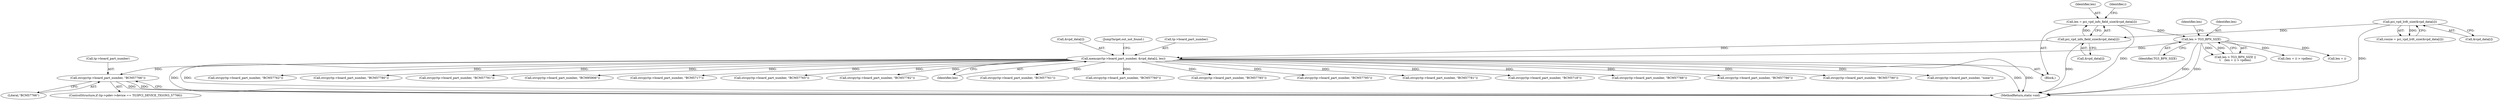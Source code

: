 digraph "0_linux_715230a44310a8cf66fbfb5a46f9a62a9b2de424@pointer" {
"1000530" [label="(Call,strcpy(tp->board_part_number, \"BCM57766\"))"];
"1000282" [label="(Call,memcpy(tp->board_part_number, &vpd_data[i], len))"];
"1000263" [label="(Call,pci_vpd_info_field_size(&vpd_data[i]))"];
"1000139" [label="(Call,pci_vpd_lrdt_size(&vpd_data[i]))"];
"1000273" [label="(Call,len > TG3_BPN_SIZE)"];
"1000261" [label="(Call,len = pci_vpd_info_field_size(&vpd_data[i]))"];
"1000516" [label="(Call,strcpy(tp->board_part_number, \"BCM57762\"))"];
"1000360" [label="(Call,strcpy(tp->board_part_number, \"BCM57780\"))"];
"1000272" [label="(Call,len > TG3_BPN_SIZE ||\n\t    (len + i) > vpdlen)"];
"1000278" [label="(Identifier,len)"];
"1000480" [label="(Call,strcpy(tp->board_part_number, \"BCM57791\"))"];
"1000291" [label="(JumpTarget,out_not_found:)"];
"1000137" [label="(Call,rosize = pci_vpd_lrdt_size(&vpd_data[i]))"];
"1000572" [label="(Call,strcpy(tp->board_part_number, \"BCM95906\"))"];
"1000140" [label="(Call,&vpd_data[i])"];
"1000324" [label="(Call,strcpy(tp->board_part_number, \"BCM5717\"))"];
"1000261" [label="(Call,len = pci_vpd_info_field_size(&vpd_data[i]))"];
"1000438" [label="(Call,strcpy(tp->board_part_number, \"BCM57765\"))"];
"1000544" [label="(Call,strcpy(tp->board_part_number, \"BCM57782\"))"];
"1000263" [label="(Call,pci_vpd_info_field_size(&vpd_data[i]))"];
"1000534" [label="(Literal,\"BCM57766\")"];
"1000276" [label="(Call,(len + i) > vpdlen)"];
"1000262" [label="(Identifier,len)"];
"1000290" [label="(Identifier,len)"];
"1000424" [label="(Call,strcpy(tp->board_part_number, \"BCM57761\"))"];
"1000282" [label="(Call,memcpy(tp->board_part_number, &vpd_data[i], len))"];
"1000522" [label="(ControlStructure,if (tp->pdev->device == TG3PCI_DEVICE_TIGON3_57766))"];
"1000374" [label="(Call,strcpy(tp->board_part_number, \"BCM57760\"))"];
"1000531" [label="(Call,tp->board_part_number)"];
"1000466" [label="(Call,strcpy(tp->board_part_number, \"BCM57785\"))"];
"1000494" [label="(Call,strcpy(tp->board_part_number, \"BCM57795\"))"];
"1000264" [label="(Call,&vpd_data[i])"];
"1000585" [label="(MethodReturn,static void)"];
"1000139" [label="(Call,pci_vpd_lrdt_size(&vpd_data[i]))"];
"1000277" [label="(Call,len + i)"];
"1000530" [label="(Call,strcpy(tp->board_part_number, \"BCM57766\"))"];
"1000283" [label="(Call,tp->board_part_number)"];
"1000273" [label="(Call,len > TG3_BPN_SIZE)"];
"1000452" [label="(Call,strcpy(tp->board_part_number, \"BCM57781\"))"];
"1000338" [label="(Call,strcpy(tp->board_part_number, \"BCM5718\"))"];
"1000275" [label="(Identifier,TG3_BPN_SIZE)"];
"1000269" [label="(Identifier,i)"];
"1000274" [label="(Identifier,len)"];
"1000402" [label="(Call,strcpy(tp->board_part_number, \"BCM57788\"))"];
"1000102" [label="(Block,)"];
"1000286" [label="(Call,&vpd_data[i])"];
"1000558" [label="(Call,strcpy(tp->board_part_number, \"BCM57786\"))"];
"1000388" [label="(Call,strcpy(tp->board_part_number, \"BCM57790\"))"];
"1000580" [label="(Call,strcpy(tp->board_part_number, \"none\"))"];
"1000530" -> "1000522"  [label="AST: "];
"1000530" -> "1000534"  [label="CFG: "];
"1000531" -> "1000530"  [label="AST: "];
"1000534" -> "1000530"  [label="AST: "];
"1000585" -> "1000530"  [label="CFG: "];
"1000530" -> "1000585"  [label="DDG: "];
"1000530" -> "1000585"  [label="DDG: "];
"1000282" -> "1000530"  [label="DDG: "];
"1000282" -> "1000102"  [label="AST: "];
"1000282" -> "1000290"  [label="CFG: "];
"1000283" -> "1000282"  [label="AST: "];
"1000286" -> "1000282"  [label="AST: "];
"1000290" -> "1000282"  [label="AST: "];
"1000291" -> "1000282"  [label="CFG: "];
"1000282" -> "1000585"  [label="DDG: "];
"1000282" -> "1000585"  [label="DDG: "];
"1000282" -> "1000585"  [label="DDG: "];
"1000282" -> "1000585"  [label="DDG: "];
"1000263" -> "1000282"  [label="DDG: "];
"1000273" -> "1000282"  [label="DDG: "];
"1000282" -> "1000324"  [label="DDG: "];
"1000282" -> "1000338"  [label="DDG: "];
"1000282" -> "1000360"  [label="DDG: "];
"1000282" -> "1000374"  [label="DDG: "];
"1000282" -> "1000388"  [label="DDG: "];
"1000282" -> "1000402"  [label="DDG: "];
"1000282" -> "1000424"  [label="DDG: "];
"1000282" -> "1000438"  [label="DDG: "];
"1000282" -> "1000452"  [label="DDG: "];
"1000282" -> "1000466"  [label="DDG: "];
"1000282" -> "1000480"  [label="DDG: "];
"1000282" -> "1000494"  [label="DDG: "];
"1000282" -> "1000516"  [label="DDG: "];
"1000282" -> "1000544"  [label="DDG: "];
"1000282" -> "1000558"  [label="DDG: "];
"1000282" -> "1000572"  [label="DDG: "];
"1000282" -> "1000580"  [label="DDG: "];
"1000263" -> "1000261"  [label="AST: "];
"1000263" -> "1000264"  [label="CFG: "];
"1000264" -> "1000263"  [label="AST: "];
"1000261" -> "1000263"  [label="CFG: "];
"1000263" -> "1000585"  [label="DDG: "];
"1000263" -> "1000261"  [label="DDG: "];
"1000139" -> "1000263"  [label="DDG: "];
"1000139" -> "1000137"  [label="AST: "];
"1000139" -> "1000140"  [label="CFG: "];
"1000140" -> "1000139"  [label="AST: "];
"1000137" -> "1000139"  [label="CFG: "];
"1000139" -> "1000585"  [label="DDG: "];
"1000139" -> "1000137"  [label="DDG: "];
"1000273" -> "1000272"  [label="AST: "];
"1000273" -> "1000275"  [label="CFG: "];
"1000274" -> "1000273"  [label="AST: "];
"1000275" -> "1000273"  [label="AST: "];
"1000278" -> "1000273"  [label="CFG: "];
"1000272" -> "1000273"  [label="CFG: "];
"1000273" -> "1000585"  [label="DDG: "];
"1000273" -> "1000585"  [label="DDG: "];
"1000273" -> "1000272"  [label="DDG: "];
"1000273" -> "1000272"  [label="DDG: "];
"1000261" -> "1000273"  [label="DDG: "];
"1000273" -> "1000276"  [label="DDG: "];
"1000273" -> "1000277"  [label="DDG: "];
"1000261" -> "1000102"  [label="AST: "];
"1000262" -> "1000261"  [label="AST: "];
"1000269" -> "1000261"  [label="CFG: "];
"1000261" -> "1000585"  [label="DDG: "];
}

